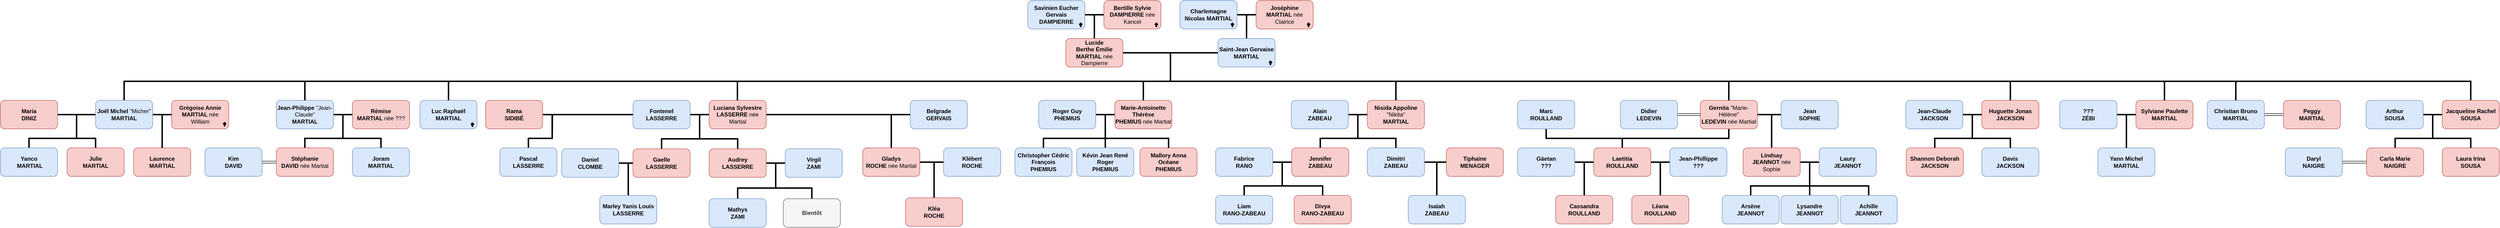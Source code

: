 <mxfile version="17.4.0" type="github">
  <diagram id="91U0QUzROzTtz7Qb56GV" name="Page-1">
    <mxGraphModel dx="1839" dy="521" grid="1" gridSize="10" guides="1" tooltips="1" connect="1" arrows="1" fold="1" page="1" pageScale="1" pageWidth="850" pageHeight="1100" math="0" shadow="0">
      <root>
        <mxCell id="0" />
        <mxCell id="1" parent="0" />
        <mxCell id="dberlZsKx05mS-MW_dch-7" style="edgeStyle=orthogonalEdgeStyle;rounded=0;orthogonalLoop=1;jettySize=auto;html=1;exitX=1;exitY=0.5;exitDx=0;exitDy=0;strokeWidth=3;endArrow=none;endFill=0;" parent="1" source="dberlZsKx05mS-MW_dch-1" target="dberlZsKx05mS-MW_dch-3" edge="1">
          <mxGeometry relative="1" as="geometry" />
        </mxCell>
        <mxCell id="dberlZsKx05mS-MW_dch-1" value="&lt;b&gt;Savinien Eucher Gervais DAMPIERRE&lt;/b&gt;" style="rounded=1;whiteSpace=wrap;html=1;fillColor=#dae8fc;strokeColor=#6c8ebf;" parent="1" vertex="1">
          <mxGeometry x="1900" y="10" width="120" height="60" as="geometry" />
        </mxCell>
        <mxCell id="dberlZsKx05mS-MW_dch-8" style="edgeStyle=orthogonalEdgeStyle;rounded=0;orthogonalLoop=1;jettySize=auto;html=1;exitX=0;exitY=0.5;exitDx=0;exitDy=0;strokeWidth=3;endArrow=baseDash;endFill=0;" parent="1" source="dberlZsKx05mS-MW_dch-2" edge="1">
          <mxGeometry relative="1" as="geometry">
            <mxPoint x="2040" y="110" as="targetPoint" />
          </mxGeometry>
        </mxCell>
        <mxCell id="dberlZsKx05mS-MW_dch-2" value="&lt;b&gt;Bertille Sylvie DAMPIERRE&amp;nbsp;&lt;/b&gt;née Kancel" style="rounded=1;whiteSpace=wrap;html=1;fillColor=#f8cecc;strokeColor=#b85450;" parent="1" vertex="1">
          <mxGeometry x="2060" y="10" width="120" height="60" as="geometry" />
        </mxCell>
        <mxCell id="JoRg5VCLtStinsreE8dI-134" style="edgeStyle=orthogonalEdgeStyle;rounded=0;orthogonalLoop=1;jettySize=auto;html=1;exitX=1;exitY=0.5;exitDx=0;exitDy=0;endArrow=none;endFill=0;strokeWidth=3;" edge="1" parent="1" source="dberlZsKx05mS-MW_dch-3" target="JoRg5VCLtStinsreE8dI-6">
          <mxGeometry relative="1" as="geometry">
            <Array as="points">
              <mxPoint x="2200" y="120" />
              <mxPoint x="2200" y="180" />
              <mxPoint y="180" />
            </Array>
          </mxGeometry>
        </mxCell>
        <mxCell id="dberlZsKx05mS-MW_dch-3" value="&lt;b&gt;Lucide Berthe&amp;nbsp;&lt;/b&gt;&lt;b&gt;Émilie MARTIAL &lt;/b&gt;née Dampierre" style="rounded=1;whiteSpace=wrap;html=1;fillColor=#f8cecc;strokeColor=#b85450;" parent="1" vertex="1">
          <mxGeometry x="1980" y="90" width="120" height="60" as="geometry" />
        </mxCell>
        <mxCell id="JoRg5VCLtStinsreE8dI-1" style="edgeStyle=orthogonalEdgeStyle;rounded=0;orthogonalLoop=1;jettySize=auto;html=1;exitX=1;exitY=0.5;exitDx=0;exitDy=0;strokeWidth=3;endArrow=none;endFill=0;" edge="1" parent="1" source="JoRg5VCLtStinsreE8dI-2" target="JoRg5VCLtStinsreE8dI-5">
          <mxGeometry relative="1" as="geometry" />
        </mxCell>
        <mxCell id="JoRg5VCLtStinsreE8dI-2" value="&lt;b&gt;Charlemagne Nicolas MARTIAL&lt;/b&gt;" style="rounded=1;whiteSpace=wrap;html=1;fillColor=#dae8fc;strokeColor=#6c8ebf;" vertex="1" parent="1">
          <mxGeometry x="2220" y="10" width="120" height="60" as="geometry" />
        </mxCell>
        <mxCell id="JoRg5VCLtStinsreE8dI-3" style="edgeStyle=orthogonalEdgeStyle;rounded=0;orthogonalLoop=1;jettySize=auto;html=1;exitX=0;exitY=0.5;exitDx=0;exitDy=0;strokeWidth=3;endArrow=none;endFill=0;" edge="1" parent="1" source="JoRg5VCLtStinsreE8dI-4">
          <mxGeometry relative="1" as="geometry">
            <mxPoint x="2360" y="110" as="targetPoint" />
          </mxGeometry>
        </mxCell>
        <mxCell id="JoRg5VCLtStinsreE8dI-4" value="&lt;b&gt;Joséphine MARTIAL&amp;nbsp;&lt;/b&gt;née Clairice" style="rounded=1;whiteSpace=wrap;html=1;fillColor=#f8cecc;strokeColor=#b85450;" vertex="1" parent="1">
          <mxGeometry x="2380" y="10" width="120" height="60" as="geometry" />
        </mxCell>
        <mxCell id="JoRg5VCLtStinsreE8dI-135" style="edgeStyle=orthogonalEdgeStyle;rounded=0;orthogonalLoop=1;jettySize=auto;html=1;exitX=0;exitY=0.5;exitDx=0;exitDy=0;entryX=0.5;entryY=0;entryDx=0;entryDy=0;endArrow=none;endFill=0;strokeWidth=3;" edge="1" parent="1" source="JoRg5VCLtStinsreE8dI-5" target="JoRg5VCLtStinsreE8dI-130">
          <mxGeometry relative="1" as="geometry">
            <Array as="points">
              <mxPoint x="2200" y="120" />
              <mxPoint x="2200" y="180" />
              <mxPoint x="4934" y="180" />
            </Array>
          </mxGeometry>
        </mxCell>
        <mxCell id="JoRg5VCLtStinsreE8dI-5" value="&lt;b&gt;Saint-Jean Gervaise MARTIAL&lt;/b&gt;" style="rounded=1;whiteSpace=wrap;html=1;fillColor=#dae8fc;strokeColor=#6c8ebf;" vertex="1" parent="1">
          <mxGeometry x="2300" y="90" width="120" height="60" as="geometry" />
        </mxCell>
        <mxCell id="JoRg5VCLtStinsreE8dI-16" style="edgeStyle=orthogonalEdgeStyle;rounded=0;orthogonalLoop=1;jettySize=auto;html=1;exitX=1;exitY=0.5;exitDx=0;exitDy=0;entryX=0.5;entryY=0;entryDx=0;entryDy=0;strokeWidth=3;endArrow=none;endFill=0;" edge="1" parent="1" source="JoRg5VCLtStinsreE8dI-6" target="JoRg5VCLtStinsreE8dI-7">
          <mxGeometry relative="1" as="geometry" />
        </mxCell>
        <mxCell id="JoRg5VCLtStinsreE8dI-27" style="edgeStyle=orthogonalEdgeStyle;rounded=0;orthogonalLoop=1;jettySize=auto;html=1;exitX=0;exitY=0.5;exitDx=0;exitDy=0;endArrow=none;endFill=0;strokeWidth=3;" edge="1" parent="1" source="JoRg5VCLtStinsreE8dI-6" target="JoRg5VCLtStinsreE8dI-14">
          <mxGeometry relative="1" as="geometry">
            <Array as="points">
              <mxPoint x="-100" y="250" />
              <mxPoint x="-100" y="300" />
              <mxPoint x="-60" y="300" />
            </Array>
          </mxGeometry>
        </mxCell>
        <mxCell id="JoRg5VCLtStinsreE8dI-6" value="&lt;b&gt;Joël Michel &lt;/b&gt;&quot;Micher&quot;&lt;b&gt; MARTIAL&lt;/b&gt;" style="rounded=1;whiteSpace=wrap;html=1;fillColor=#dae8fc;strokeColor=#6c8ebf;" vertex="1" parent="1">
          <mxGeometry x="-60" y="220" width="120" height="60" as="geometry" />
        </mxCell>
        <mxCell id="JoRg5VCLtStinsreE8dI-7" value="&lt;b&gt;Laurence &lt;br&gt;MARTIAL&lt;/b&gt;" style="rounded=1;whiteSpace=wrap;html=1;fillColor=#f8cecc;strokeColor=#b85450;" vertex="1" parent="1">
          <mxGeometry x="20" y="320" width="120" height="60" as="geometry" />
        </mxCell>
        <mxCell id="JoRg5VCLtStinsreE8dI-17" style="edgeStyle=orthogonalEdgeStyle;rounded=0;orthogonalLoop=1;jettySize=auto;html=1;exitX=0;exitY=0.5;exitDx=0;exitDy=0;strokeWidth=3;endArrow=none;endFill=0;" edge="1" parent="1" source="JoRg5VCLtStinsreE8dI-8">
          <mxGeometry relative="1" as="geometry">
            <mxPoint x="80" y="320" as="targetPoint" />
          </mxGeometry>
        </mxCell>
        <mxCell id="JoRg5VCLtStinsreE8dI-8" value="&lt;b&gt;Grégoise Annie MARTIAL &lt;/b&gt;née William" style="rounded=1;whiteSpace=wrap;html=1;fillColor=#f8cecc;strokeColor=#b85450;" vertex="1" parent="1">
          <mxGeometry x="100" y="220" width="120" height="60" as="geometry" />
        </mxCell>
        <mxCell id="JoRg5VCLtStinsreE8dI-26" style="edgeStyle=orthogonalEdgeStyle;rounded=0;orthogonalLoop=1;jettySize=auto;html=1;exitX=1;exitY=0.5;exitDx=0;exitDy=0;endArrow=none;endFill=0;strokeWidth=3;" edge="1" parent="1" source="JoRg5VCLtStinsreE8dI-9" target="JoRg5VCLtStinsreE8dI-12">
          <mxGeometry relative="1" as="geometry">
            <Array as="points">
              <mxPoint x="-100" y="250" />
              <mxPoint x="-100" y="300" />
              <mxPoint x="-200" y="300" />
            </Array>
          </mxGeometry>
        </mxCell>
        <mxCell id="JoRg5VCLtStinsreE8dI-9" value="&lt;b&gt;Maria&lt;br&gt;DINIZ&lt;br&gt;&lt;/b&gt;" style="rounded=1;whiteSpace=wrap;html=1;fillColor=#f8cecc;strokeColor=#b85450;" vertex="1" parent="1">
          <mxGeometry x="-260" y="220" width="120" height="60" as="geometry" />
        </mxCell>
        <mxCell id="JoRg5VCLtStinsreE8dI-11" value="&lt;b&gt;Joram&lt;br&gt;MARTIAL&lt;/b&gt;" style="rounded=1;whiteSpace=wrap;html=1;fillColor=#dae8fc;strokeColor=#6c8ebf;" vertex="1" parent="1">
          <mxGeometry x="480" y="320" width="120" height="60" as="geometry" />
        </mxCell>
        <mxCell id="JoRg5VCLtStinsreE8dI-12" value="&lt;b&gt;Yanco&lt;br&gt;&amp;nbsp;MARTIAL&lt;/b&gt;" style="rounded=1;whiteSpace=wrap;html=1;fillColor=#dae8fc;strokeColor=#6c8ebf;" vertex="1" parent="1">
          <mxGeometry x="-260" y="320" width="120" height="60" as="geometry" />
        </mxCell>
        <mxCell id="JoRg5VCLtStinsreE8dI-14" value="&lt;b&gt;Julie &lt;br&gt;MARTIAL&lt;/b&gt;" style="rounded=1;whiteSpace=wrap;html=1;fillColor=#f8cecc;strokeColor=#b85450;" vertex="1" parent="1">
          <mxGeometry x="-120" y="320" width="120" height="60" as="geometry" />
        </mxCell>
        <mxCell id="JoRg5VCLtStinsreE8dI-21" style="edgeStyle=orthogonalEdgeStyle;rounded=0;orthogonalLoop=1;jettySize=auto;html=1;exitX=1;exitY=0.5;exitDx=0;exitDy=0;entryX=0.5;entryY=0;entryDx=0;entryDy=0;strokeWidth=3;endArrow=none;endFill=0;" edge="1" parent="1" source="JoRg5VCLtStinsreE8dI-22" target="JoRg5VCLtStinsreE8dI-23">
          <mxGeometry relative="1" as="geometry" />
        </mxCell>
        <mxCell id="JoRg5VCLtStinsreE8dI-22" value="&lt;b&gt;Jean-Philippe&amp;nbsp;&lt;/b&gt;&quot;Jean-Claude&quot;&lt;b&gt; &lt;br&gt;MARTIAL&lt;/b&gt;" style="rounded=1;whiteSpace=wrap;html=1;fillColor=#dae8fc;strokeColor=#6c8ebf;" vertex="1" parent="1">
          <mxGeometry x="320" y="220" width="120" height="60" as="geometry" />
        </mxCell>
        <mxCell id="JoRg5VCLtStinsreE8dI-29" style="edgeStyle=orthogonalEdgeStyle;shape=link;rounded=0;orthogonalLoop=1;jettySize=auto;html=1;exitX=0;exitY=0.5;exitDx=0;exitDy=0;entryX=1;entryY=0.5;entryDx=0;entryDy=0;" edge="1" parent="1" source="JoRg5VCLtStinsreE8dI-23" target="JoRg5VCLtStinsreE8dI-28">
          <mxGeometry relative="1" as="geometry" />
        </mxCell>
        <mxCell id="JoRg5VCLtStinsreE8dI-23" value="&lt;b&gt;Stéphanie&lt;br&gt;DAVID&lt;/b&gt; née Martial" style="rounded=1;whiteSpace=wrap;html=1;fillColor=#f8cecc;strokeColor=#b85450;" vertex="1" parent="1">
          <mxGeometry x="320" y="320" width="120" height="60" as="geometry" />
        </mxCell>
        <mxCell id="JoRg5VCLtStinsreE8dI-24" style="edgeStyle=orthogonalEdgeStyle;rounded=0;orthogonalLoop=1;jettySize=auto;html=1;exitX=0;exitY=0.5;exitDx=0;exitDy=0;strokeWidth=3;endArrow=none;endFill=0;" edge="1" parent="1" source="JoRg5VCLtStinsreE8dI-25" target="JoRg5VCLtStinsreE8dI-11">
          <mxGeometry relative="1" as="geometry">
            <mxPoint x="460" y="320" as="targetPoint" />
          </mxGeometry>
        </mxCell>
        <mxCell id="JoRg5VCLtStinsreE8dI-25" value="&lt;b&gt;Rémise &lt;br&gt;MARTIAL &lt;/b&gt;née ???" style="rounded=1;whiteSpace=wrap;html=1;fillColor=#f8cecc;strokeColor=#b85450;" vertex="1" parent="1">
          <mxGeometry x="480" y="220" width="120" height="60" as="geometry" />
        </mxCell>
        <mxCell id="JoRg5VCLtStinsreE8dI-28" value="&lt;b&gt;Kim&lt;br&gt;DAVID&lt;/b&gt;" style="rounded=1;whiteSpace=wrap;html=1;fillColor=#dae8fc;strokeColor=#6c8ebf;" vertex="1" parent="1">
          <mxGeometry x="170" y="320" width="120" height="60" as="geometry" />
        </mxCell>
        <mxCell id="JoRg5VCLtStinsreE8dI-30" value="&lt;b&gt;Luc Raphaël&lt;br&gt;MARTIAL&lt;/b&gt;" style="rounded=1;whiteSpace=wrap;html=1;fillColor=#dae8fc;strokeColor=#6c8ebf;" vertex="1" parent="1">
          <mxGeometry x="622" y="220" width="120" height="60" as="geometry" />
        </mxCell>
        <mxCell id="JoRg5VCLtStinsreE8dI-53" style="edgeStyle=orthogonalEdgeStyle;rounded=0;orthogonalLoop=1;jettySize=auto;html=1;exitX=1;exitY=0.5;exitDx=0;exitDy=0;entryX=0.5;entryY=0;entryDx=0;entryDy=0;strokeWidth=3;endArrow=none;endFill=0;" edge="1" parent="1" source="JoRg5VCLtStinsreE8dI-31" target="JoRg5VCLtStinsreE8dI-51">
          <mxGeometry relative="1" as="geometry" />
        </mxCell>
        <mxCell id="JoRg5VCLtStinsreE8dI-31" value="&lt;b&gt;Audrey&lt;br&gt;LASSERRE&lt;/b&gt;" style="rounded=1;whiteSpace=wrap;html=1;fillColor=#f8cecc;strokeColor=#b85450;strokeWidth=1;" vertex="1" parent="1">
          <mxGeometry x="1230" y="322" width="120" height="60" as="geometry" />
        </mxCell>
        <mxCell id="JoRg5VCLtStinsreE8dI-32" style="edgeStyle=orthogonalEdgeStyle;rounded=0;orthogonalLoop=1;jettySize=auto;html=1;exitX=1;exitY=0.5;exitDx=0;exitDy=0;entryX=0.5;entryY=0;entryDx=0;entryDy=0;strokeWidth=3;endArrow=none;endFill=0;" edge="1" parent="1" source="JoRg5VCLtStinsreE8dI-33" target="JoRg5VCLtStinsreE8dI-34">
          <mxGeometry relative="1" as="geometry" />
        </mxCell>
        <mxCell id="JoRg5VCLtStinsreE8dI-165" style="edgeStyle=orthogonalEdgeStyle;rounded=0;orthogonalLoop=1;jettySize=auto;html=1;exitX=0;exitY=0.5;exitDx=0;exitDy=0;endArrow=none;endFill=0;strokeWidth=3;" edge="1" parent="1" source="JoRg5VCLtStinsreE8dI-33">
          <mxGeometry relative="1" as="geometry">
            <mxPoint x="900" y="300" as="targetPoint" />
          </mxGeometry>
        </mxCell>
        <mxCell id="JoRg5VCLtStinsreE8dI-33" value="&lt;b&gt;Fontenel&lt;br&gt;LASSERRE&lt;/b&gt;" style="rounded=1;whiteSpace=wrap;html=1;fillColor=#dae8fc;strokeColor=#6c8ebf;strokeWidth=1;" vertex="1" parent="1">
          <mxGeometry x="1070" y="220" width="120" height="60" as="geometry" />
        </mxCell>
        <mxCell id="JoRg5VCLtStinsreE8dI-141" style="edgeStyle=orthogonalEdgeStyle;rounded=0;orthogonalLoop=1;jettySize=auto;html=1;exitX=0;exitY=0.5;exitDx=0;exitDy=0;strokeWidth=3;endArrow=none;endFill=0;" edge="1" parent="1" source="JoRg5VCLtStinsreE8dI-34" target="JoRg5VCLtStinsreE8dI-140">
          <mxGeometry relative="1" as="geometry">
            <Array as="points">
              <mxPoint x="1060" y="352" />
            </Array>
          </mxGeometry>
        </mxCell>
        <mxCell id="JoRg5VCLtStinsreE8dI-163" value="" style="edgeStyle=orthogonalEdgeStyle;rounded=0;orthogonalLoop=1;jettySize=auto;html=1;endArrow=none;endFill=0;strokeWidth=3;exitX=1;exitY=0.5;exitDx=0;exitDy=0;" edge="1" parent="1" source="JoRg5VCLtStinsreE8dI-162" target="JoRg5VCLtStinsreE8dI-140">
          <mxGeometry relative="1" as="geometry" />
        </mxCell>
        <mxCell id="JoRg5VCLtStinsreE8dI-34" value="&lt;b&gt;Gaelle&lt;br&gt;LASSERRE&lt;/b&gt;" style="rounded=1;whiteSpace=wrap;html=1;fillColor=#f8cecc;strokeColor=#b85450;strokeWidth=1;" vertex="1" parent="1">
          <mxGeometry x="1070" y="322" width="120" height="60" as="geometry" />
        </mxCell>
        <mxCell id="JoRg5VCLtStinsreE8dI-35" style="edgeStyle=orthogonalEdgeStyle;rounded=0;orthogonalLoop=1;jettySize=auto;html=1;exitX=0;exitY=0.5;exitDx=0;exitDy=0;strokeWidth=3;endArrow=none;endFill=0;" edge="1" parent="1" source="JoRg5VCLtStinsreE8dI-36" target="JoRg5VCLtStinsreE8dI-31">
          <mxGeometry relative="1" as="geometry">
            <mxPoint x="1210" y="320" as="targetPoint" />
          </mxGeometry>
        </mxCell>
        <mxCell id="JoRg5VCLtStinsreE8dI-44" style="edgeStyle=orthogonalEdgeStyle;rounded=0;orthogonalLoop=1;jettySize=auto;html=1;exitX=1;exitY=0.5;exitDx=0;exitDy=0;entryX=0.5;entryY=0;entryDx=0;entryDy=0;strokeWidth=3;endArrow=none;endFill=0;" edge="1" parent="1" source="JoRg5VCLtStinsreE8dI-36" target="JoRg5VCLtStinsreE8dI-43">
          <mxGeometry relative="1" as="geometry">
            <mxPoint x="1420" y="250" as="sourcePoint" />
          </mxGeometry>
        </mxCell>
        <mxCell id="JoRg5VCLtStinsreE8dI-36" value="&lt;b&gt;Luciana Sylvestre&lt;br&gt;LASSERRE &lt;/b&gt;née Martial" style="rounded=1;whiteSpace=wrap;html=1;fillColor=#f8cecc;strokeColor=#b85450;strokeWidth=1;" vertex="1" parent="1">
          <mxGeometry x="1230" y="220" width="120" height="60" as="geometry" />
        </mxCell>
        <mxCell id="JoRg5VCLtStinsreE8dI-40" style="edgeStyle=orthogonalEdgeStyle;rounded=0;orthogonalLoop=1;jettySize=auto;html=1;exitX=1;exitY=0.5;exitDx=0;exitDy=0;strokeWidth=3;endArrow=none;endFill=0;" edge="1" parent="1" source="JoRg5VCLtStinsreE8dI-37" target="JoRg5VCLtStinsreE8dI-38">
          <mxGeometry relative="1" as="geometry" />
        </mxCell>
        <mxCell id="JoRg5VCLtStinsreE8dI-37" value="&lt;b&gt;Rama&lt;br&gt;SIDIB&lt;/b&gt;&lt;b&gt;É&lt;/b&gt;&lt;b&gt;&lt;br&gt;&lt;/b&gt;" style="rounded=1;whiteSpace=wrap;html=1;fillColor=#f8cecc;strokeColor=#b85450;" vertex="1" parent="1">
          <mxGeometry x="760" y="220" width="120" height="60" as="geometry" />
        </mxCell>
        <mxCell id="JoRg5VCLtStinsreE8dI-38" value="&lt;b&gt;Pascal&lt;br&gt;LASSERRE&lt;/b&gt;" style="rounded=1;whiteSpace=wrap;html=1;fillColor=#dae8fc;strokeColor=#6c8ebf;strokeWidth=1;" vertex="1" parent="1">
          <mxGeometry x="790" y="320" width="120" height="60" as="geometry" />
        </mxCell>
        <mxCell id="JoRg5VCLtStinsreE8dI-45" style="edgeStyle=orthogonalEdgeStyle;rounded=0;orthogonalLoop=1;jettySize=auto;html=1;exitX=0;exitY=0.5;exitDx=0;exitDy=0;entryX=0.5;entryY=0;entryDx=0;entryDy=0;strokeWidth=3;endArrow=none;endFill=0;" edge="1" parent="1" source="JoRg5VCLtStinsreE8dI-42" target="JoRg5VCLtStinsreE8dI-43">
          <mxGeometry relative="1" as="geometry">
            <mxPoint x="1633" y="320" as="targetPoint" />
          </mxGeometry>
        </mxCell>
        <mxCell id="JoRg5VCLtStinsreE8dI-42" value="&lt;b&gt;Belgrade &lt;br&gt;GERVAIS&lt;/b&gt;" style="rounded=1;whiteSpace=wrap;html=1;fillColor=#dae8fc;strokeColor=#6c8ebf;" vertex="1" parent="1">
          <mxGeometry x="1653" y="220" width="120" height="60" as="geometry" />
        </mxCell>
        <mxCell id="JoRg5VCLtStinsreE8dI-48" style="edgeStyle=orthogonalEdgeStyle;rounded=0;orthogonalLoop=1;jettySize=auto;html=1;exitX=1;exitY=0.5;exitDx=0;exitDy=0;strokeWidth=3;endArrow=none;endFill=0;" edge="1" parent="1" source="JoRg5VCLtStinsreE8dI-43" target="JoRg5VCLtStinsreE8dI-47">
          <mxGeometry relative="1" as="geometry" />
        </mxCell>
        <mxCell id="JoRg5VCLtStinsreE8dI-43" value="&lt;b&gt;Gladys&lt;br&gt;ROCHE &lt;/b&gt;née Martial" style="rounded=1;whiteSpace=wrap;html=1;fillColor=#f8cecc;strokeColor=#b85450;" vertex="1" parent="1">
          <mxGeometry x="1553" y="320" width="120" height="60" as="geometry" />
        </mxCell>
        <mxCell id="JoRg5VCLtStinsreE8dI-49" style="edgeStyle=orthogonalEdgeStyle;rounded=0;orthogonalLoop=1;jettySize=auto;html=1;exitX=0;exitY=0.5;exitDx=0;exitDy=0;entryX=0.5;entryY=0;entryDx=0;entryDy=0;strokeWidth=3;endArrow=none;endFill=0;" edge="1" parent="1" source="JoRg5VCLtStinsreE8dI-46" target="JoRg5VCLtStinsreE8dI-47">
          <mxGeometry relative="1" as="geometry">
            <mxPoint x="1703" y="410" as="targetPoint" />
          </mxGeometry>
        </mxCell>
        <mxCell id="JoRg5VCLtStinsreE8dI-46" value="&lt;b&gt;Klébert&lt;br&gt;ROCHE&lt;br&gt;&lt;/b&gt;" style="rounded=1;whiteSpace=wrap;html=1;fillColor=#dae8fc;strokeColor=#6c8ebf;" vertex="1" parent="1">
          <mxGeometry x="1723" y="320" width="120" height="60" as="geometry" />
        </mxCell>
        <mxCell id="JoRg5VCLtStinsreE8dI-47" value="&lt;b&gt;Kléa&lt;br&gt;ROCHE&lt;/b&gt;" style="rounded=1;whiteSpace=wrap;html=1;fillColor=#f8cecc;strokeColor=#b85450;" vertex="1" parent="1">
          <mxGeometry x="1643" y="425" width="120" height="60" as="geometry" />
        </mxCell>
        <mxCell id="JoRg5VCLtStinsreE8dI-54" style="edgeStyle=orthogonalEdgeStyle;rounded=0;orthogonalLoop=1;jettySize=auto;html=1;exitX=0;exitY=0.5;exitDx=0;exitDy=0;strokeWidth=3;endArrow=none;endFill=0;" edge="1" parent="1" source="JoRg5VCLtStinsreE8dI-50" target="JoRg5VCLtStinsreE8dI-52">
          <mxGeometry relative="1" as="geometry" />
        </mxCell>
        <mxCell id="JoRg5VCLtStinsreE8dI-50" value="&lt;b&gt;Virgil&lt;br&gt;ZAMI&lt;br&gt;&lt;/b&gt;" style="rounded=1;whiteSpace=wrap;html=1;fillColor=#dae8fc;strokeColor=#6c8ebf;strokeWidth=1;" vertex="1" parent="1">
          <mxGeometry x="1390" y="322" width="120" height="60" as="geometry" />
        </mxCell>
        <mxCell id="JoRg5VCLtStinsreE8dI-51" value="&lt;b&gt;Mathys&lt;br&gt;ZAMI&lt;br&gt;&lt;/b&gt;" style="rounded=1;whiteSpace=wrap;html=1;fillColor=#dae8fc;strokeColor=#6c8ebf;strokeWidth=1;" vertex="1" parent="1">
          <mxGeometry x="1230" y="427" width="120" height="60" as="geometry" />
        </mxCell>
        <mxCell id="JoRg5VCLtStinsreE8dI-52" value="&lt;b&gt;Bientôt&lt;br&gt;&lt;/b&gt;" style="rounded=1;whiteSpace=wrap;html=1;fillColor=#f5f5f5;strokeColor=#666666;fontColor=#333333;strokeWidth=1;" vertex="1" parent="1">
          <mxGeometry x="1386" y="427" width="120" height="60" as="geometry" />
        </mxCell>
        <mxCell id="JoRg5VCLtStinsreE8dI-55" value="&lt;b&gt;Mallory Anna Océane&lt;br&gt;PHEMIUS&lt;/b&gt;" style="rounded=1;whiteSpace=wrap;html=1;fillColor=#f8cecc;strokeColor=#b85450;" vertex="1" parent="1">
          <mxGeometry x="2136" y="320" width="120" height="60" as="geometry" />
        </mxCell>
        <mxCell id="JoRg5VCLtStinsreE8dI-56" style="edgeStyle=orthogonalEdgeStyle;rounded=0;orthogonalLoop=1;jettySize=auto;html=1;exitX=1;exitY=0.5;exitDx=0;exitDy=0;entryX=0.5;entryY=0;entryDx=0;entryDy=0;strokeWidth=3;endArrow=none;endFill=0;" edge="1" parent="1" source="JoRg5VCLtStinsreE8dI-57" target="JoRg5VCLtStinsreE8dI-58">
          <mxGeometry relative="1" as="geometry" />
        </mxCell>
        <mxCell id="JoRg5VCLtStinsreE8dI-57" value="&lt;b&gt;Roger Guy&lt;br&gt;PHEMIUS&lt;/b&gt;" style="rounded=1;whiteSpace=wrap;html=1;fillColor=#dae8fc;strokeColor=#6c8ebf;" vertex="1" parent="1">
          <mxGeometry x="1923" y="220" width="120" height="60" as="geometry" />
        </mxCell>
        <mxCell id="JoRg5VCLtStinsreE8dI-58" value="&lt;b&gt;Christopher Cédric François&lt;br&gt;PHEMIUS&lt;/b&gt;" style="rounded=1;whiteSpace=wrap;html=1;fillColor=#dae8fc;strokeColor=#6c8ebf;" vertex="1" parent="1">
          <mxGeometry x="1873" y="320" width="120" height="60" as="geometry" />
        </mxCell>
        <mxCell id="JoRg5VCLtStinsreE8dI-59" style="edgeStyle=orthogonalEdgeStyle;rounded=0;orthogonalLoop=1;jettySize=auto;html=1;exitX=0;exitY=0.5;exitDx=0;exitDy=0;strokeWidth=3;endArrow=none;endFill=0;" edge="1" parent="1" source="JoRg5VCLtStinsreE8dI-60" target="JoRg5VCLtStinsreE8dI-55">
          <mxGeometry relative="1" as="geometry">
            <mxPoint x="2063" y="320" as="targetPoint" />
          </mxGeometry>
        </mxCell>
        <mxCell id="JoRg5VCLtStinsreE8dI-62" style="edgeStyle=orthogonalEdgeStyle;rounded=0;orthogonalLoop=1;jettySize=auto;html=1;exitX=0;exitY=0.5;exitDx=0;exitDy=0;strokeWidth=3;endArrow=none;endFill=0;" edge="1" parent="1" source="JoRg5VCLtStinsreE8dI-60" target="JoRg5VCLtStinsreE8dI-61">
          <mxGeometry relative="1" as="geometry" />
        </mxCell>
        <mxCell id="JoRg5VCLtStinsreE8dI-60" value="&lt;b&gt;Marie-Antoinette Thérèse&lt;br&gt;PHEMIUS &lt;/b&gt;née Martial" style="rounded=1;whiteSpace=wrap;html=1;fillColor=#f8cecc;strokeColor=#b85450;" vertex="1" parent="1">
          <mxGeometry x="2083" y="220" width="120" height="60" as="geometry" />
        </mxCell>
        <mxCell id="JoRg5VCLtStinsreE8dI-61" value="&lt;b&gt;Kévin Jean René Roger&lt;br&gt;PHEMIUS&lt;/b&gt;" style="rounded=1;whiteSpace=wrap;html=1;fillColor=#dae8fc;strokeColor=#6c8ebf;" vertex="1" parent="1">
          <mxGeometry x="2003" y="320" width="120" height="60" as="geometry" />
        </mxCell>
        <mxCell id="JoRg5VCLtStinsreE8dI-80" style="edgeStyle=orthogonalEdgeStyle;rounded=0;orthogonalLoop=1;jettySize=auto;html=1;exitX=1;exitY=0.5;exitDx=0;exitDy=0;entryX=0.5;entryY=0;entryDx=0;entryDy=0;strokeWidth=3;endArrow=none;endFill=0;" edge="1" parent="1" source="JoRg5VCLtStinsreE8dI-63" target="JoRg5VCLtStinsreE8dI-79">
          <mxGeometry relative="1" as="geometry" />
        </mxCell>
        <mxCell id="JoRg5VCLtStinsreE8dI-63" value="&lt;b&gt;Dimitri&lt;br&gt;ZABEAU&lt;/b&gt;" style="rounded=1;whiteSpace=wrap;html=1;fillColor=#dae8fc;strokeColor=#6c8ebf;" vertex="1" parent="1">
          <mxGeometry x="2614" y="320" width="120" height="60" as="geometry" />
        </mxCell>
        <mxCell id="JoRg5VCLtStinsreE8dI-64" style="edgeStyle=orthogonalEdgeStyle;rounded=0;orthogonalLoop=1;jettySize=auto;html=1;exitX=1;exitY=0.5;exitDx=0;exitDy=0;entryX=0.5;entryY=0;entryDx=0;entryDy=0;strokeWidth=3;endArrow=none;endFill=0;" edge="1" parent="1" source="JoRg5VCLtStinsreE8dI-65" target="JoRg5VCLtStinsreE8dI-66">
          <mxGeometry relative="1" as="geometry" />
        </mxCell>
        <mxCell id="JoRg5VCLtStinsreE8dI-65" value="&lt;b&gt;Alain&lt;br&gt;ZABEAU&lt;/b&gt;" style="rounded=1;whiteSpace=wrap;html=1;fillColor=#dae8fc;strokeColor=#6c8ebf;" vertex="1" parent="1">
          <mxGeometry x="2454" y="220" width="120" height="60" as="geometry" />
        </mxCell>
        <mxCell id="JoRg5VCLtStinsreE8dI-77" style="edgeStyle=orthogonalEdgeStyle;rounded=0;orthogonalLoop=1;jettySize=auto;html=1;exitX=0;exitY=0.5;exitDx=0;exitDy=0;strokeWidth=3;endArrow=none;endFill=0;" edge="1" parent="1" source="JoRg5VCLtStinsreE8dI-66" target="JoRg5VCLtStinsreE8dI-73">
          <mxGeometry relative="1" as="geometry" />
        </mxCell>
        <mxCell id="JoRg5VCLtStinsreE8dI-66" value="&lt;b&gt;Jennifer&lt;br&gt;ZABEAU&lt;/b&gt;" style="rounded=1;whiteSpace=wrap;html=1;fillColor=#f8cecc;strokeColor=#b85450;" vertex="1" parent="1">
          <mxGeometry x="2455" y="320" width="120" height="60" as="geometry" />
        </mxCell>
        <mxCell id="JoRg5VCLtStinsreE8dI-67" style="edgeStyle=orthogonalEdgeStyle;rounded=0;orthogonalLoop=1;jettySize=auto;html=1;exitX=0;exitY=0.5;exitDx=0;exitDy=0;strokeWidth=3;endArrow=none;endFill=0;" edge="1" parent="1" source="JoRg5VCLtStinsreE8dI-69" target="JoRg5VCLtStinsreE8dI-63">
          <mxGeometry relative="1" as="geometry">
            <mxPoint x="2594" y="320" as="targetPoint" />
          </mxGeometry>
        </mxCell>
        <mxCell id="JoRg5VCLtStinsreE8dI-69" value="&lt;b&gt;Nisida Appoline &lt;/b&gt;&quot;Nikita&quot;&lt;br&gt;&lt;b&gt;MARTIAL&lt;/b&gt;" style="rounded=1;whiteSpace=wrap;html=1;fillColor=#f8cecc;strokeColor=#b85450;" vertex="1" parent="1">
          <mxGeometry x="2614" y="220" width="120" height="60" as="geometry" />
        </mxCell>
        <mxCell id="JoRg5VCLtStinsreE8dI-76" style="edgeStyle=orthogonalEdgeStyle;rounded=0;orthogonalLoop=1;jettySize=auto;html=1;exitX=1;exitY=0.5;exitDx=0;exitDy=0;strokeWidth=3;endArrow=none;endFill=0;" edge="1" parent="1" source="JoRg5VCLtStinsreE8dI-71" target="JoRg5VCLtStinsreE8dI-74">
          <mxGeometry relative="1" as="geometry" />
        </mxCell>
        <mxCell id="JoRg5VCLtStinsreE8dI-71" value="&lt;b&gt;Fabrice&lt;br&gt;RANO&lt;/b&gt;" style="rounded=1;whiteSpace=wrap;html=1;fillColor=#dae8fc;strokeColor=#6c8ebf;" vertex="1" parent="1">
          <mxGeometry x="2295" y="320" width="120" height="60" as="geometry" />
        </mxCell>
        <mxCell id="JoRg5VCLtStinsreE8dI-73" value="&lt;b&gt;Divya&lt;br&gt;RANO-ZABEAU&lt;/b&gt;" style="rounded=1;whiteSpace=wrap;html=1;fillColor=#f8cecc;strokeColor=#b85450;" vertex="1" parent="1">
          <mxGeometry x="2460" y="420" width="120" height="60" as="geometry" />
        </mxCell>
        <mxCell id="JoRg5VCLtStinsreE8dI-74" value="&lt;b&gt;Liam&lt;br&gt;RANO-ZABEAU&lt;/b&gt;" style="rounded=1;whiteSpace=wrap;html=1;fillColor=#dae8fc;strokeColor=#6c8ebf;" vertex="1" parent="1">
          <mxGeometry x="2295" y="420" width="120" height="60" as="geometry" />
        </mxCell>
        <mxCell id="JoRg5VCLtStinsreE8dI-81" style="edgeStyle=orthogonalEdgeStyle;rounded=0;orthogonalLoop=1;jettySize=auto;html=1;exitX=0;exitY=0.5;exitDx=0;exitDy=0;strokeWidth=3;endArrow=none;endFill=0;" edge="1" parent="1" source="JoRg5VCLtStinsreE8dI-78">
          <mxGeometry relative="1" as="geometry">
            <mxPoint x="2760" y="420" as="targetPoint" />
          </mxGeometry>
        </mxCell>
        <mxCell id="JoRg5VCLtStinsreE8dI-78" value="&lt;b&gt;Tiphaine&lt;br&gt;MENAGER&lt;/b&gt;" style="rounded=1;whiteSpace=wrap;html=1;fillColor=#f8cecc;strokeColor=#b85450;" vertex="1" parent="1">
          <mxGeometry x="2780" y="320" width="120" height="60" as="geometry" />
        </mxCell>
        <mxCell id="JoRg5VCLtStinsreE8dI-79" value="&lt;b&gt;Isaïah&lt;br&gt;ZABEAU&lt;/b&gt;" style="rounded=1;whiteSpace=wrap;html=1;fillColor=#dae8fc;strokeColor=#6c8ebf;" vertex="1" parent="1">
          <mxGeometry x="2700" y="420" width="120" height="60" as="geometry" />
        </mxCell>
        <mxCell id="JoRg5VCLtStinsreE8dI-88" style="edgeStyle=orthogonalEdgeStyle;rounded=0;orthogonalLoop=1;jettySize=auto;html=1;exitX=0.5;exitY=1;exitDx=0;exitDy=0;entryX=0.5;entryY=0;entryDx=0;entryDy=0;strokeWidth=3;endArrow=none;endFill=0;" edge="1" parent="1" source="JoRg5VCLtStinsreE8dI-82" target="JoRg5VCLtStinsreE8dI-86">
          <mxGeometry relative="1" as="geometry" />
        </mxCell>
        <mxCell id="JoRg5VCLtStinsreE8dI-82" value="&lt;b&gt;Marc&lt;br&gt;ROULLAND&lt;/b&gt;" style="rounded=1;whiteSpace=wrap;html=1;fillColor=#dae8fc;strokeColor=#6c8ebf;" vertex="1" parent="1">
          <mxGeometry x="2930" y="220" width="120" height="60" as="geometry" />
        </mxCell>
        <mxCell id="JoRg5VCLtStinsreE8dI-90" style="edgeStyle=orthogonalEdgeStyle;rounded=0;orthogonalLoop=1;jettySize=auto;html=1;exitX=0.5;exitY=1;exitDx=0;exitDy=0;entryX=0.5;entryY=0;entryDx=0;entryDy=0;strokeWidth=3;endArrow=none;endFill=0;" edge="1" parent="1" source="JoRg5VCLtStinsreE8dI-83" target="JoRg5VCLtStinsreE8dI-86">
          <mxGeometry relative="1" as="geometry" />
        </mxCell>
        <mxCell id="JoRg5VCLtStinsreE8dI-91" style="edgeStyle=orthogonalEdgeStyle;rounded=0;orthogonalLoop=1;jettySize=auto;html=1;exitX=1;exitY=0.5;exitDx=0;exitDy=0;strokeWidth=3;endArrow=none;endFill=0;" edge="1" parent="1" source="JoRg5VCLtStinsreE8dI-83" target="JoRg5VCLtStinsreE8dI-87">
          <mxGeometry relative="1" as="geometry" />
        </mxCell>
        <mxCell id="JoRg5VCLtStinsreE8dI-83" value="&lt;b&gt;Gernita &lt;/b&gt;&quot;Marie-Hélène&quot;&lt;br&gt;&lt;b&gt;LEDEVIN &lt;/b&gt;née Martial" style="rounded=1;whiteSpace=wrap;html=1;fillColor=#f8cecc;strokeColor=#b85450;" vertex="1" parent="1">
          <mxGeometry x="3314" y="220" width="120" height="60" as="geometry" />
        </mxCell>
        <mxCell id="JoRg5VCLtStinsreE8dI-93" style="edgeStyle=orthogonalEdgeStyle;rounded=0;orthogonalLoop=1;jettySize=auto;html=1;exitX=1;exitY=0.5;exitDx=0;exitDy=0;entryX=0;entryY=0.5;entryDx=0;entryDy=0;shape=link;" edge="1" parent="1" source="JoRg5VCLtStinsreE8dI-84" target="JoRg5VCLtStinsreE8dI-83">
          <mxGeometry relative="1" as="geometry" />
        </mxCell>
        <mxCell id="JoRg5VCLtStinsreE8dI-84" value="&lt;b&gt;Didier&lt;br&gt;LEDEVIN&lt;/b&gt;" style="rounded=1;whiteSpace=wrap;html=1;fillColor=#dae8fc;strokeColor=#6c8ebf;" vertex="1" parent="1">
          <mxGeometry x="3146" y="220" width="120" height="60" as="geometry" />
        </mxCell>
        <mxCell id="JoRg5VCLtStinsreE8dI-92" style="edgeStyle=orthogonalEdgeStyle;rounded=0;orthogonalLoop=1;jettySize=auto;html=1;exitX=0;exitY=0.5;exitDx=0;exitDy=0;strokeWidth=3;endArrow=none;endFill=0;" edge="1" parent="1" source="JoRg5VCLtStinsreE8dI-85">
          <mxGeometry relative="1" as="geometry">
            <mxPoint x="3464" y="320" as="targetPoint" />
          </mxGeometry>
        </mxCell>
        <mxCell id="JoRg5VCLtStinsreE8dI-85" value="&lt;b&gt;Jean&lt;br&gt;SOPHIE&lt;/b&gt;" style="rounded=1;whiteSpace=wrap;html=1;fillColor=#dae8fc;strokeColor=#6c8ebf;" vertex="1" parent="1">
          <mxGeometry x="3484" y="220" width="120" height="60" as="geometry" />
        </mxCell>
        <mxCell id="JoRg5VCLtStinsreE8dI-99" style="edgeStyle=orthogonalEdgeStyle;rounded=0;orthogonalLoop=1;jettySize=auto;html=1;exitX=0;exitY=0.5;exitDx=0;exitDy=0;strokeWidth=3;endArrow=none;endFill=0;" edge="1" parent="1" source="JoRg5VCLtStinsreE8dI-86">
          <mxGeometry relative="1" as="geometry">
            <mxPoint x="3070" y="420" as="targetPoint" />
          </mxGeometry>
        </mxCell>
        <mxCell id="JoRg5VCLtStinsreE8dI-100" style="edgeStyle=orthogonalEdgeStyle;rounded=0;orthogonalLoop=1;jettySize=auto;html=1;exitX=1;exitY=0.5;exitDx=0;exitDy=0;strokeWidth=3;endArrow=none;endFill=0;" edge="1" parent="1" source="JoRg5VCLtStinsreE8dI-86" target="JoRg5VCLtStinsreE8dI-97">
          <mxGeometry relative="1" as="geometry" />
        </mxCell>
        <mxCell id="JoRg5VCLtStinsreE8dI-86" value="&lt;b&gt;Laetitia&lt;br&gt;ROULLAND&lt;/b&gt;" style="rounded=1;whiteSpace=wrap;html=1;fillColor=#f8cecc;strokeColor=#b85450;" vertex="1" parent="1">
          <mxGeometry x="3090" y="320" width="120" height="60" as="geometry" />
        </mxCell>
        <mxCell id="JoRg5VCLtStinsreE8dI-106" style="edgeStyle=orthogonalEdgeStyle;rounded=0;orthogonalLoop=1;jettySize=auto;html=1;exitX=1;exitY=0.5;exitDx=0;exitDy=0;strokeWidth=3;endArrow=none;endFill=0;" edge="1" parent="1" source="JoRg5VCLtStinsreE8dI-87" target="JoRg5VCLtStinsreE8dI-104">
          <mxGeometry relative="1" as="geometry" />
        </mxCell>
        <mxCell id="JoRg5VCLtStinsreE8dI-108" style="edgeStyle=orthogonalEdgeStyle;rounded=0;orthogonalLoop=1;jettySize=auto;html=1;exitX=1;exitY=0.5;exitDx=0;exitDy=0;strokeWidth=3;endArrow=none;endFill=0;" edge="1" parent="1" source="JoRg5VCLtStinsreE8dI-87" target="JoRg5VCLtStinsreE8dI-105">
          <mxGeometry relative="1" as="geometry" />
        </mxCell>
        <mxCell id="JoRg5VCLtStinsreE8dI-87" value="&lt;b&gt;Lindsay&lt;br&gt;JEANNOT &lt;/b&gt;née Sophie" style="rounded=1;whiteSpace=wrap;html=1;fillColor=#f8cecc;strokeColor=#b85450;" vertex="1" parent="1">
          <mxGeometry x="3404" y="320" width="120" height="60" as="geometry" />
        </mxCell>
        <mxCell id="JoRg5VCLtStinsreE8dI-98" style="edgeStyle=orthogonalEdgeStyle;rounded=0;orthogonalLoop=1;jettySize=auto;html=1;exitX=1;exitY=0.5;exitDx=0;exitDy=0;entryX=0.5;entryY=0;entryDx=0;entryDy=0;strokeWidth=3;endArrow=none;endFill=0;" edge="1" parent="1" source="JoRg5VCLtStinsreE8dI-94" target="JoRg5VCLtStinsreE8dI-96">
          <mxGeometry relative="1" as="geometry" />
        </mxCell>
        <mxCell id="JoRg5VCLtStinsreE8dI-94" value="&lt;b&gt;Gäetan&lt;br&gt;???&lt;/b&gt;" style="rounded=1;whiteSpace=wrap;html=1;fillColor=#dae8fc;strokeColor=#6c8ebf;" vertex="1" parent="1">
          <mxGeometry x="2930" y="320" width="120" height="60" as="geometry" />
        </mxCell>
        <mxCell id="JoRg5VCLtStinsreE8dI-101" style="edgeStyle=orthogonalEdgeStyle;rounded=0;orthogonalLoop=1;jettySize=auto;html=1;exitX=0;exitY=0.5;exitDx=0;exitDy=0;strokeWidth=3;endArrow=none;endFill=0;" edge="1" parent="1" source="JoRg5VCLtStinsreE8dI-95">
          <mxGeometry relative="1" as="geometry">
            <mxPoint x="3230" y="420" as="targetPoint" />
          </mxGeometry>
        </mxCell>
        <mxCell id="JoRg5VCLtStinsreE8dI-95" value="&lt;b&gt;Jean-Phillippe&lt;/b&gt;&lt;br&gt;&lt;b&gt;???&lt;/b&gt;" style="rounded=1;whiteSpace=wrap;html=1;fillColor=#dae8fc;strokeColor=#6c8ebf;" vertex="1" parent="1">
          <mxGeometry x="3250" y="320" width="120" height="60" as="geometry" />
        </mxCell>
        <mxCell id="JoRg5VCLtStinsreE8dI-96" value="&lt;b&gt;Cassandra&lt;br&gt;ROULLAND&lt;/b&gt;" style="rounded=1;whiteSpace=wrap;html=1;fillColor=#f8cecc;strokeColor=#b85450;" vertex="1" parent="1">
          <mxGeometry x="3010" y="420" width="120" height="60" as="geometry" />
        </mxCell>
        <mxCell id="JoRg5VCLtStinsreE8dI-97" value="&lt;b&gt;Léana&lt;br&gt;ROULLAND&lt;/b&gt;" style="rounded=1;whiteSpace=wrap;html=1;fillColor=#f8cecc;strokeColor=#b85450;" vertex="1" parent="1">
          <mxGeometry x="3170" y="420" width="120" height="60" as="geometry" />
        </mxCell>
        <mxCell id="JoRg5VCLtStinsreE8dI-107" style="edgeStyle=orthogonalEdgeStyle;rounded=0;orthogonalLoop=1;jettySize=auto;html=1;exitX=0;exitY=0.5;exitDx=0;exitDy=0;strokeWidth=3;endArrow=none;endFill=0;" edge="1" parent="1" source="JoRg5VCLtStinsreE8dI-102" target="JoRg5VCLtStinsreE8dI-103">
          <mxGeometry relative="1" as="geometry" />
        </mxCell>
        <mxCell id="JoRg5VCLtStinsreE8dI-102" value="&lt;b&gt;Laury&lt;br&gt;JEANNOT&lt;/b&gt;" style="rounded=1;whiteSpace=wrap;html=1;fillColor=#dae8fc;strokeColor=#6c8ebf;" vertex="1" parent="1">
          <mxGeometry x="3564" y="320" width="120" height="60" as="geometry" />
        </mxCell>
        <mxCell id="JoRg5VCLtStinsreE8dI-103" value="&lt;b&gt;Achille&lt;br&gt;JEANNOT&lt;/b&gt;" style="rounded=1;whiteSpace=wrap;html=1;fillColor=#dae8fc;strokeColor=#6c8ebf;" vertex="1" parent="1">
          <mxGeometry x="3608" y="420" width="120" height="60" as="geometry" />
        </mxCell>
        <mxCell id="JoRg5VCLtStinsreE8dI-104" value="&lt;b&gt;Arsène&lt;br&gt;JEANNOT&lt;/b&gt;" style="rounded=1;whiteSpace=wrap;html=1;fillColor=#dae8fc;strokeColor=#6c8ebf;" vertex="1" parent="1">
          <mxGeometry x="3360" y="420" width="120" height="60" as="geometry" />
        </mxCell>
        <mxCell id="JoRg5VCLtStinsreE8dI-105" value="&lt;b&gt;Lysandre&lt;br&gt;JEANNOT&lt;/b&gt;" style="rounded=1;whiteSpace=wrap;html=1;fillColor=#dae8fc;strokeColor=#6c8ebf;" vertex="1" parent="1">
          <mxGeometry x="3484" y="420" width="120" height="60" as="geometry" />
        </mxCell>
        <mxCell id="JoRg5VCLtStinsreE8dI-109" value="&lt;b&gt;Davis&lt;br&gt;JACKSON&lt;/b&gt;" style="rounded=1;whiteSpace=wrap;html=1;fillColor=#dae8fc;strokeColor=#6c8ebf;" vertex="1" parent="1">
          <mxGeometry x="3906" y="320" width="120" height="60" as="geometry" />
        </mxCell>
        <mxCell id="JoRg5VCLtStinsreE8dI-110" style="edgeStyle=orthogonalEdgeStyle;rounded=0;orthogonalLoop=1;jettySize=auto;html=1;exitX=1;exitY=0.5;exitDx=0;exitDy=0;entryX=0.5;entryY=0;entryDx=0;entryDy=0;strokeWidth=3;endArrow=none;endFill=0;" edge="1" parent="1" source="JoRg5VCLtStinsreE8dI-111" target="JoRg5VCLtStinsreE8dI-112">
          <mxGeometry relative="1" as="geometry" />
        </mxCell>
        <mxCell id="JoRg5VCLtStinsreE8dI-111" value="&lt;b&gt;Jean-Claude&lt;br&gt;JACKSON&lt;/b&gt;" style="rounded=1;whiteSpace=wrap;html=1;fillColor=#dae8fc;strokeColor=#6c8ebf;" vertex="1" parent="1">
          <mxGeometry x="3746" y="220" width="120" height="60" as="geometry" />
        </mxCell>
        <mxCell id="JoRg5VCLtStinsreE8dI-112" value="&lt;b&gt;Shannon Deborah&lt;br&gt;JACKSON&lt;/b&gt;" style="rounded=1;whiteSpace=wrap;html=1;fillColor=#f8cecc;strokeColor=#b85450;" vertex="1" parent="1">
          <mxGeometry x="3747" y="320" width="120" height="60" as="geometry" />
        </mxCell>
        <mxCell id="JoRg5VCLtStinsreE8dI-113" style="edgeStyle=orthogonalEdgeStyle;rounded=0;orthogonalLoop=1;jettySize=auto;html=1;exitX=0;exitY=0.5;exitDx=0;exitDy=0;strokeWidth=3;endArrow=none;endFill=0;" edge="1" parent="1" source="JoRg5VCLtStinsreE8dI-114" target="JoRg5VCLtStinsreE8dI-109">
          <mxGeometry relative="1" as="geometry">
            <mxPoint x="3886" y="320" as="targetPoint" />
          </mxGeometry>
        </mxCell>
        <mxCell id="JoRg5VCLtStinsreE8dI-114" value="&lt;b&gt;Huguette Jonas&lt;/b&gt;&lt;br&gt;&lt;b&gt;JACKSON&lt;/b&gt;" style="rounded=1;whiteSpace=wrap;html=1;fillColor=#f8cecc;strokeColor=#b85450;" vertex="1" parent="1">
          <mxGeometry x="3906" y="220" width="120" height="60" as="geometry" />
        </mxCell>
        <mxCell id="JoRg5VCLtStinsreE8dI-117" style="edgeStyle=orthogonalEdgeStyle;shape=link;rounded=0;orthogonalLoop=1;jettySize=auto;html=1;exitX=1;exitY=0.5;exitDx=0;exitDy=0;entryX=0;entryY=0.5;entryDx=0;entryDy=0;" edge="1" parent="1" source="JoRg5VCLtStinsreE8dI-115" target="JoRg5VCLtStinsreE8dI-116">
          <mxGeometry relative="1" as="geometry" />
        </mxCell>
        <mxCell id="JoRg5VCLtStinsreE8dI-115" value="&lt;b&gt;Christian Bruno&lt;br&gt;MARTIAL&lt;/b&gt;" style="rounded=1;whiteSpace=wrap;html=1;fillColor=#dae8fc;strokeColor=#6c8ebf;" vertex="1" parent="1">
          <mxGeometry x="4380" y="220" width="120" height="60" as="geometry" />
        </mxCell>
        <mxCell id="JoRg5VCLtStinsreE8dI-116" value="&lt;b&gt;Peggy&lt;br&gt;MARTIAL&lt;/b&gt;" style="rounded=1;whiteSpace=wrap;html=1;fillColor=#f8cecc;strokeColor=#b85450;" vertex="1" parent="1">
          <mxGeometry x="4540" y="220" width="120" height="60" as="geometry" />
        </mxCell>
        <mxCell id="JoRg5VCLtStinsreE8dI-118" value="&lt;b&gt;Yann Michel&lt;br&gt;MARTIAL&lt;/b&gt;" style="rounded=1;whiteSpace=wrap;html=1;fillColor=#dae8fc;strokeColor=#6c8ebf;" vertex="1" parent="1">
          <mxGeometry x="4150" y="320" width="120" height="60" as="geometry" />
        </mxCell>
        <mxCell id="JoRg5VCLtStinsreE8dI-124" style="edgeStyle=orthogonalEdgeStyle;rounded=0;orthogonalLoop=1;jettySize=auto;html=1;exitX=1;exitY=0.5;exitDx=0;exitDy=0;strokeWidth=3;endArrow=none;endFill=0;" edge="1" parent="1" source="JoRg5VCLtStinsreE8dI-120" target="JoRg5VCLtStinsreE8dI-118">
          <mxGeometry relative="1" as="geometry" />
        </mxCell>
        <mxCell id="JoRg5VCLtStinsreE8dI-120" value="&lt;b&gt;???&lt;br&gt;Z&lt;/b&gt;&lt;span style=&quot;color: rgba(0 , 0 , 0 , 0) ; font-family: monospace ; font-size: 0px&quot;&gt;%3CmxGraphModel%3E%3Croot%3E%3CmxCell%20id%3D%220%22%2F%3E%3CmxCell%20id%3D%221%22%20parent%3D%220%22%2F%3E%3CmxCell%20id%3D%222%22%20value%3D%22%26lt%3Bb%26gt%3BPascal%26lt%3Bbr%26gt%3BLASSERRE%26lt%3B%2Fb%26gt%3B%22%20style%3D%22rounded%3D1%3BwhiteSpace%3Dwrap%3Bhtml%3D1%3BfillColor%3D%23dae8fc%3BstrokeColor%3D%236c8ebf%3BstrokeWidth%3D1%3B%22%20vertex%3D%221%22%20parent%3D%221%22%3E%3CmxGeometry%20x%3D%22830%22%20y%3D%22322%22%20width%3D%22120%22%20height%3D%2260%22%20as%3D%22geometry%22%2F%3E%3C%2FmxCell%3E%3C%2Froot%3E%3C%2FmxGraphModel%3E&lt;/span&gt;&lt;b&gt;ÉBI&lt;/b&gt;" style="rounded=1;whiteSpace=wrap;html=1;fillColor=#dae8fc;strokeColor=#6c8ebf;" vertex="1" parent="1">
          <mxGeometry x="4070" y="220" width="120" height="60" as="geometry" />
        </mxCell>
        <mxCell id="JoRg5VCLtStinsreE8dI-122" style="edgeStyle=orthogonalEdgeStyle;rounded=0;orthogonalLoop=1;jettySize=auto;html=1;exitX=0;exitY=0.5;exitDx=0;exitDy=0;strokeWidth=3;endArrow=none;endFill=0;" edge="1" parent="1" source="JoRg5VCLtStinsreE8dI-123" target="JoRg5VCLtStinsreE8dI-118">
          <mxGeometry relative="1" as="geometry">
            <mxPoint x="4210" y="320" as="targetPoint" />
          </mxGeometry>
        </mxCell>
        <mxCell id="JoRg5VCLtStinsreE8dI-123" value="&lt;b&gt;Sylviane Paulette&lt;br&gt;MARTIAL&lt;/b&gt;" style="rounded=1;whiteSpace=wrap;html=1;fillColor=#f8cecc;strokeColor=#b85450;" vertex="1" parent="1">
          <mxGeometry x="4230" y="220" width="120" height="60" as="geometry" />
        </mxCell>
        <mxCell id="JoRg5VCLtStinsreE8dI-125" value="&lt;b&gt;Laura Irina&lt;br&gt;SOUSA&lt;/b&gt;" style="rounded=1;whiteSpace=wrap;html=1;fillColor=#f8cecc;strokeColor=#b85450;" vertex="1" parent="1">
          <mxGeometry x="4874" y="320" width="120" height="60" as="geometry" />
        </mxCell>
        <mxCell id="JoRg5VCLtStinsreE8dI-126" style="edgeStyle=orthogonalEdgeStyle;rounded=0;orthogonalLoop=1;jettySize=auto;html=1;exitX=1;exitY=0.5;exitDx=0;exitDy=0;entryX=0.5;entryY=0;entryDx=0;entryDy=0;strokeWidth=3;endArrow=none;endFill=0;" edge="1" parent="1" source="JoRg5VCLtStinsreE8dI-127" target="JoRg5VCLtStinsreE8dI-128">
          <mxGeometry relative="1" as="geometry" />
        </mxCell>
        <mxCell id="JoRg5VCLtStinsreE8dI-127" value="&lt;b&gt;Arthur&lt;br&gt;SOUSA&lt;/b&gt;" style="rounded=1;whiteSpace=wrap;html=1;fillColor=#dae8fc;strokeColor=#6c8ebf;" vertex="1" parent="1">
          <mxGeometry x="4714" y="220" width="120" height="60" as="geometry" />
        </mxCell>
        <mxCell id="JoRg5VCLtStinsreE8dI-128" value="&lt;b&gt;Carla Marie&lt;br&gt;NAIGRE&lt;/b&gt;" style="rounded=1;whiteSpace=wrap;html=1;fillColor=#f8cecc;strokeColor=#b85450;" vertex="1" parent="1">
          <mxGeometry x="4715" y="320" width="120" height="60" as="geometry" />
        </mxCell>
        <mxCell id="JoRg5VCLtStinsreE8dI-129" style="edgeStyle=orthogonalEdgeStyle;rounded=0;orthogonalLoop=1;jettySize=auto;html=1;exitX=0;exitY=0.5;exitDx=0;exitDy=0;strokeWidth=3;endArrow=none;endFill=0;" edge="1" parent="1" source="JoRg5VCLtStinsreE8dI-130" target="JoRg5VCLtStinsreE8dI-125">
          <mxGeometry relative="1" as="geometry">
            <mxPoint x="4854" y="320" as="targetPoint" />
          </mxGeometry>
        </mxCell>
        <mxCell id="JoRg5VCLtStinsreE8dI-130" value="&lt;b&gt;Jacqueline Rachel&lt;/b&gt;&lt;br&gt;&lt;b&gt;SOUSA&lt;/b&gt;" style="rounded=1;whiteSpace=wrap;html=1;fillColor=#f8cecc;strokeColor=#b85450;" vertex="1" parent="1">
          <mxGeometry x="4874" y="220" width="120" height="60" as="geometry" />
        </mxCell>
        <mxCell id="JoRg5VCLtStinsreE8dI-132" style="edgeStyle=orthogonalEdgeStyle;shape=link;rounded=0;orthogonalLoop=1;jettySize=auto;html=1;exitX=1;exitY=0.5;exitDx=0;exitDy=0;entryX=0;entryY=0.5;entryDx=0;entryDy=0;" edge="1" parent="1" source="JoRg5VCLtStinsreE8dI-131" target="JoRg5VCLtStinsreE8dI-128">
          <mxGeometry relative="1" as="geometry" />
        </mxCell>
        <mxCell id="JoRg5VCLtStinsreE8dI-131" value="&lt;b&gt;Daryl&lt;br&gt;NAIGRE&lt;/b&gt;" style="rounded=1;whiteSpace=wrap;html=1;fillColor=#dae8fc;strokeColor=#6c8ebf;" vertex="1" parent="1">
          <mxGeometry x="4544" y="320" width="120" height="60" as="geometry" />
        </mxCell>
        <mxCell id="JoRg5VCLtStinsreE8dI-138" value="" style="endArrow=none;html=1;rounded=0;entryX=0.5;entryY=0;entryDx=0;entryDy=0;endFill=0;strokeWidth=3;" edge="1" parent="1" target="JoRg5VCLtStinsreE8dI-22">
          <mxGeometry width="50" height="50" relative="1" as="geometry">
            <mxPoint x="380" y="180" as="sourcePoint" />
            <mxPoint x="360" y="160" as="targetPoint" />
          </mxGeometry>
        </mxCell>
        <mxCell id="JoRg5VCLtStinsreE8dI-140" value="&lt;b&gt;Marley Yanis Louis&lt;br&gt;LASSERRE&lt;/b&gt;" style="rounded=1;whiteSpace=wrap;html=1;fillColor=#dae8fc;strokeColor=#6c8ebf;strokeWidth=1;" vertex="1" parent="1">
          <mxGeometry x="1000" y="420" width="120" height="60" as="geometry" />
        </mxCell>
        <mxCell id="JoRg5VCLtStinsreE8dI-142" value="" style="endArrow=none;html=1;rounded=0;entryX=0.5;entryY=0;entryDx=0;entryDy=0;endFill=0;strokeWidth=3;" edge="1" parent="1" target="JoRg5VCLtStinsreE8dI-30">
          <mxGeometry width="50" height="50" relative="1" as="geometry">
            <mxPoint x="682" y="180" as="sourcePoint" />
            <mxPoint x="390" y="230" as="targetPoint" />
          </mxGeometry>
        </mxCell>
        <mxCell id="JoRg5VCLtStinsreE8dI-144" value="" style="endArrow=none;html=1;rounded=0;entryX=0.5;entryY=0;entryDx=0;entryDy=0;strokeWidth=3;endFill=0;" edge="1" parent="1">
          <mxGeometry width="50" height="50" relative="1" as="geometry">
            <mxPoint x="1289.5" y="180" as="sourcePoint" />
            <mxPoint x="1289.5" y="220" as="targetPoint" />
          </mxGeometry>
        </mxCell>
        <mxCell id="JoRg5VCLtStinsreE8dI-146" value="" style="endArrow=none;html=1;rounded=0;entryX=0.5;entryY=0;entryDx=0;entryDy=0;strokeWidth=3;endFill=0;" edge="1" parent="1" target="JoRg5VCLtStinsreE8dI-60">
          <mxGeometry width="50" height="50" relative="1" as="geometry">
            <mxPoint x="2143" y="180" as="sourcePoint" />
            <mxPoint x="2580.0" y="200" as="targetPoint" />
          </mxGeometry>
        </mxCell>
        <mxCell id="JoRg5VCLtStinsreE8dI-147" value="" style="endArrow=none;html=1;rounded=0;entryX=0.5;entryY=0;entryDx=0;entryDy=0;strokeWidth=3;endFill=0;" edge="1" parent="1" target="JoRg5VCLtStinsreE8dI-69">
          <mxGeometry width="50" height="50" relative="1" as="geometry">
            <mxPoint x="2674" y="180" as="sourcePoint" />
            <mxPoint x="2153" y="230" as="targetPoint" />
          </mxGeometry>
        </mxCell>
        <mxCell id="JoRg5VCLtStinsreE8dI-148" value="" style="endArrow=none;html=1;rounded=0;entryX=0.5;entryY=0;entryDx=0;entryDy=0;endFill=0;strokeWidth=3;" edge="1" parent="1" target="JoRg5VCLtStinsreE8dI-83">
          <mxGeometry width="50" height="50" relative="1" as="geometry">
            <mxPoint x="3374" y="180" as="sourcePoint" />
            <mxPoint x="3150" y="350" as="targetPoint" />
          </mxGeometry>
        </mxCell>
        <mxCell id="JoRg5VCLtStinsreE8dI-149" value="" style="endArrow=none;html=1;rounded=0;entryX=0.5;entryY=0;entryDx=0;entryDy=0;strokeWidth=3;endFill=0;" edge="1" parent="1" target="JoRg5VCLtStinsreE8dI-114">
          <mxGeometry width="50" height="50" relative="1" as="geometry">
            <mxPoint x="3966" y="180" as="sourcePoint" />
            <mxPoint x="3976" y="350" as="targetPoint" />
          </mxGeometry>
        </mxCell>
        <mxCell id="JoRg5VCLtStinsreE8dI-150" value="" style="endArrow=none;html=1;rounded=0;entryX=0.5;entryY=0;entryDx=0;entryDy=0;strokeWidth=3;endFill=0;" edge="1" parent="1" target="JoRg5VCLtStinsreE8dI-123">
          <mxGeometry width="50" height="50" relative="1" as="geometry">
            <mxPoint x="4290" y="180" as="sourcePoint" />
            <mxPoint x="4250" y="350" as="targetPoint" />
          </mxGeometry>
        </mxCell>
        <mxCell id="JoRg5VCLtStinsreE8dI-151" value="" style="endArrow=none;html=1;rounded=0;entryX=0.5;entryY=0;entryDx=0;entryDy=0;strokeWidth=3;endFill=0;" edge="1" parent="1" target="JoRg5VCLtStinsreE8dI-115">
          <mxGeometry width="50" height="50" relative="1" as="geometry">
            <mxPoint x="4440" y="180" as="sourcePoint" />
            <mxPoint x="4640" y="350" as="targetPoint" />
          </mxGeometry>
        </mxCell>
        <mxCell id="JoRg5VCLtStinsreE8dI-153" value="&lt;b&gt;✟&lt;/b&gt;" style="text;whiteSpace=wrap;html=1;align=center;" vertex="1" parent="1">
          <mxGeometry x="201" y="257" width="20" height="10" as="geometry" />
        </mxCell>
        <mxCell id="JoRg5VCLtStinsreE8dI-154" value="&lt;b&gt;✟&lt;/b&gt;" style="text;whiteSpace=wrap;html=1;align=center;" vertex="1" parent="1">
          <mxGeometry x="2001" y="48" width="20" height="22" as="geometry" />
        </mxCell>
        <mxCell id="JoRg5VCLtStinsreE8dI-155" value="&lt;b&gt;✟&lt;/b&gt;" style="text;whiteSpace=wrap;html=1;align=center;" vertex="1" parent="1">
          <mxGeometry x="2160" y="48" width="20" height="22" as="geometry" />
        </mxCell>
        <mxCell id="JoRg5VCLtStinsreE8dI-156" value="&lt;b&gt;✟&lt;/b&gt;" style="text;whiteSpace=wrap;html=1;align=center;" vertex="1" parent="1">
          <mxGeometry x="2320" y="48" width="20" height="22" as="geometry" />
        </mxCell>
        <mxCell id="JoRg5VCLtStinsreE8dI-157" value="&lt;b&gt;✟&lt;/b&gt;" style="text;whiteSpace=wrap;html=1;align=center;" vertex="1" parent="1">
          <mxGeometry x="2480" y="48" width="20" height="22" as="geometry" />
        </mxCell>
        <mxCell id="JoRg5VCLtStinsreE8dI-158" value="&lt;b&gt;✟&lt;/b&gt;" style="text;whiteSpace=wrap;html=1;align=center;" vertex="1" parent="1">
          <mxGeometry x="2400" y="128" width="20" height="22" as="geometry" />
        </mxCell>
        <mxCell id="JoRg5VCLtStinsreE8dI-159" value="&lt;b&gt;✟&lt;/b&gt;" style="text;whiteSpace=wrap;html=1;align=center;" vertex="1" parent="1">
          <mxGeometry x="722" y="258" width="20" height="22" as="geometry" />
        </mxCell>
        <mxCell id="JoRg5VCLtStinsreE8dI-162" value="&lt;b&gt;Daniel&lt;br&gt;CLOMBE&lt;/b&gt;" style="rounded=1;whiteSpace=wrap;html=1;fillColor=#dae8fc;strokeColor=#6c8ebf;strokeWidth=1;" vertex="1" parent="1">
          <mxGeometry x="920" y="322" width="120" height="60" as="geometry" />
        </mxCell>
      </root>
    </mxGraphModel>
  </diagram>
</mxfile>
